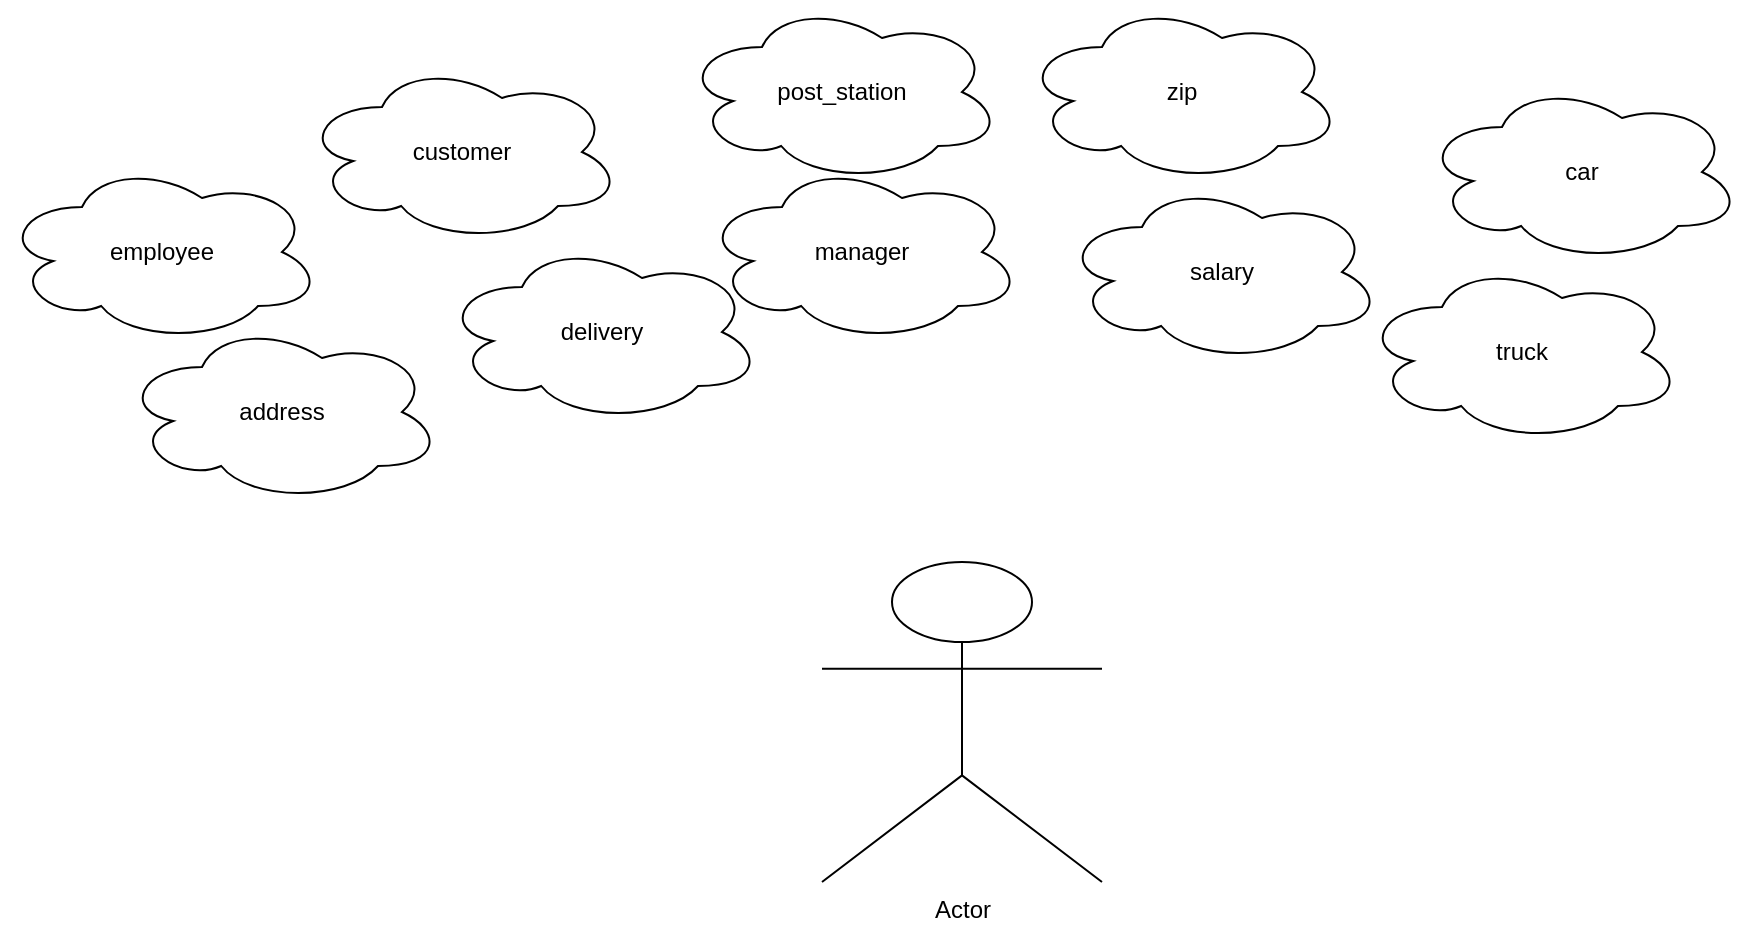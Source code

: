 <mxfile version="13.9.1" type="device" pages="4"><diagram id="RJWRdM5b4ZYpCXneONny" name="1st"><mxGraphModel dx="1069" dy="1092" grid="1" gridSize="10" guides="1" tooltips="1" connect="1" arrows="1" fold="1" page="1" pageScale="1" pageWidth="1169" pageHeight="1654" math="0" shadow="0"><root><mxCell id="0"/><mxCell id="1" parent="0"/><mxCell id="KWXqluC9dCEhCHPGr0i5-1" value="Actor" style="shape=umlActor;verticalLabelPosition=bottom;verticalAlign=top;html=1;outlineConnect=0;" parent="1" vertex="1"><mxGeometry x="500" y="380" width="140" height="160" as="geometry"/></mxCell><mxCell id="KWXqluC9dCEhCHPGr0i5-2" value="zip" style="ellipse;shape=cloud;whiteSpace=wrap;html=1;" parent="1" vertex="1"><mxGeometry x="600" y="100" width="160" height="90" as="geometry"/></mxCell><mxCell id="KWXqluC9dCEhCHPGr0i5-3" value="address" style="ellipse;shape=cloud;whiteSpace=wrap;html=1;" parent="1" vertex="1"><mxGeometry x="150" y="260" width="160" height="90" as="geometry"/></mxCell><mxCell id="KWXqluC9dCEhCHPGr0i5-4" value="delivery" style="ellipse;shape=cloud;whiteSpace=wrap;html=1;" parent="1" vertex="1"><mxGeometry x="310" y="220" width="160" height="90" as="geometry"/></mxCell><mxCell id="KWXqluC9dCEhCHPGr0i5-5" value="manager" style="ellipse;shape=cloud;whiteSpace=wrap;html=1;" parent="1" vertex="1"><mxGeometry x="440" y="180" width="160" height="90" as="geometry"/></mxCell><mxCell id="KWXqluC9dCEhCHPGr0i5-6" value="salary" style="ellipse;shape=cloud;whiteSpace=wrap;html=1;" parent="1" vertex="1"><mxGeometry x="620" y="190" width="160" height="90" as="geometry"/></mxCell><mxCell id="KWXqluC9dCEhCHPGr0i5-7" value="employee" style="ellipse;shape=cloud;whiteSpace=wrap;html=1;" parent="1" vertex="1"><mxGeometry x="90" y="180" width="160" height="90" as="geometry"/></mxCell><mxCell id="KWXqluC9dCEhCHPGr0i5-8" value="customer" style="ellipse;shape=cloud;whiteSpace=wrap;html=1;" parent="1" vertex="1"><mxGeometry x="240" y="130" width="160" height="90" as="geometry"/></mxCell><mxCell id="KWXqluC9dCEhCHPGr0i5-9" value="post_station" style="ellipse;shape=cloud;whiteSpace=wrap;html=1;" parent="1" vertex="1"><mxGeometry x="430" y="100" width="160" height="90" as="geometry"/></mxCell><mxCell id="KWXqluC9dCEhCHPGr0i5-10" value="truck" style="ellipse;shape=cloud;whiteSpace=wrap;html=1;" parent="1" vertex="1"><mxGeometry x="770" y="230" width="160" height="90" as="geometry"/></mxCell><mxCell id="KWXqluC9dCEhCHPGr0i5-11" value="car" style="ellipse;shape=cloud;whiteSpace=wrap;html=1;" parent="1" vertex="1"><mxGeometry x="800" y="140" width="160" height="90" as="geometry"/></mxCell></root></mxGraphModel></diagram><diagram id="ZHr3Ci3--vSxdZxM09nA" name="2nd"><mxGraphModel dx="1069" dy="1092" grid="1" gridSize="10" guides="1" tooltips="1" connect="1" arrows="1" fold="1" page="1" pageScale="1" pageWidth="1169" pageHeight="1654" math="0" shadow="0"><root><mxCell id="MwkKFaqJBNk2W09E53qE-0"/><mxCell id="MwkKFaqJBNk2W09E53qE-1" parent="MwkKFaqJBNk2W09E53qE-0"/><mxCell id="ZhtaLV0SnElNUhzMVihE-21" style="edgeStyle=orthogonalEdgeStyle;rounded=0;orthogonalLoop=1;jettySize=auto;html=1;entryX=1;entryY=0.5;entryDx=0;entryDy=0;endArrow=none;endFill=0;" edge="1" parent="MwkKFaqJBNk2W09E53qE-1" source="ZhtaLV0SnElNUhzMVihE-22" target="Xj2bMqqc0it5iW_brBs3-4"><mxGeometry relative="1" as="geometry"><Array as="points"/></mxGeometry></mxCell><mxCell id="Xj2bMqqc0it5iW_brBs3-0" value="post_station" style="rounded=0;whiteSpace=wrap;html=1;" parent="MwkKFaqJBNk2W09E53qE-1" vertex="1"><mxGeometry x="465" y="490" width="120" height="60" as="geometry"/></mxCell><mxCell id="ZhtaLV0SnElNUhzMVihE-10" style="edgeStyle=orthogonalEdgeStyle;rounded=0;orthogonalLoop=1;jettySize=auto;html=1;endArrow=none;endFill=0;" edge="1" parent="MwkKFaqJBNk2W09E53qE-1" source="Xj2bMqqc0it5iW_brBs3-1" target="ZhtaLV0SnElNUhzMVihE-9"><mxGeometry relative="1" as="geometry"/></mxCell><mxCell id="ZhtaLV0SnElNUhzMVihE-12" style="edgeStyle=orthogonalEdgeStyle;rounded=0;orthogonalLoop=1;jettySize=auto;html=1;entryX=0;entryY=0.5;entryDx=0;entryDy=0;endArrow=none;endFill=0;" edge="1" parent="MwkKFaqJBNk2W09E53qE-1" source="ZhtaLV0SnElNUhzMVihE-13" target="Xj2bMqqc0it5iW_brBs3-3"><mxGeometry relative="1" as="geometry"><mxPoint x="270" y="320" as="targetPoint"/><Array as="points"><mxPoint x="210" y="320"/></Array></mxGeometry></mxCell><mxCell id="Xj2bMqqc0it5iW_brBs3-1" value="employee" style="rounded=0;whiteSpace=wrap;html=1;" parent="MwkKFaqJBNk2W09E53qE-1" vertex="1"><mxGeometry x="110" y="460" width="120" height="60" as="geometry"/></mxCell><mxCell id="ZhtaLV0SnElNUhzMVihE-18" style="edgeStyle=orthogonalEdgeStyle;rounded=0;orthogonalLoop=1;jettySize=auto;html=1;endArrow=none;endFill=0;" edge="1" parent="MwkKFaqJBNk2W09E53qE-1" source="Xj2bMqqc0it5iW_brBs3-2" target="Xj2bMqqc0it5iW_brBs3-3"><mxGeometry relative="1" as="geometry"><mxPoint x="740" y="360" as="targetPoint"/><Array as="points"><mxPoint x="620" y="730"/><mxPoint x="620" y="530"/><mxPoint x="760" y="530"/></Array></mxGeometry></mxCell><mxCell id="ZhtaLV0SnElNUhzMVihE-19" style="edgeStyle=orthogonalEdgeStyle;rounded=0;orthogonalLoop=1;jettySize=auto;html=1;entryX=0.658;entryY=1.05;entryDx=0;entryDy=0;entryPerimeter=0;endArrow=none;endFill=0;" edge="1" parent="MwkKFaqJBNk2W09E53qE-1" source="ZhtaLV0SnElNUhzMVihE-16" target="Xj2bMqqc0it5iW_brBs3-0"><mxGeometry relative="1" as="geometry"/></mxCell><mxCell id="Xj2bMqqc0it5iW_brBs3-2" value="adress" style="rounded=0;whiteSpace=wrap;html=1;" parent="MwkKFaqJBNk2W09E53qE-1" vertex="1"><mxGeometry x="280" y="720" width="120" height="60" as="geometry"/></mxCell><mxCell id="Xj2bMqqc0it5iW_brBs3-3" value="customer" style="rounded=0;whiteSpace=wrap;html=1;" parent="MwkKFaqJBNk2W09E53qE-1" vertex="1"><mxGeometry x="700" y="290" width="120" height="60" as="geometry"/></mxCell><mxCell id="Xj2bMqqc0it5iW_brBs3-4" value="delivery" style="rounded=0;whiteSpace=wrap;html=1;" parent="MwkKFaqJBNk2W09E53qE-1" vertex="1"><mxGeometry x="290" y="200" width="120" height="60" as="geometry"/></mxCell><mxCell id="ZhtaLV0SnElNUhzMVihE-15" style="edgeStyle=orthogonalEdgeStyle;rounded=0;orthogonalLoop=1;jettySize=auto;html=1;endArrow=none;endFill=0;" edge="1" parent="MwkKFaqJBNk2W09E53qE-1" source="ZhtaLV0SnElNUhzMVihE-16"><mxGeometry relative="1" as="geometry"><mxPoint x="400" y="740" as="targetPoint"/><Array as="points"><mxPoint x="440" y="740"/><mxPoint x="440" y="740"/></Array></mxGeometry></mxCell><mxCell id="Xj2bMqqc0it5iW_brBs3-5" value="zip" style="rounded=0;whiteSpace=wrap;html=1;" parent="MwkKFaqJBNk2W09E53qE-1" vertex="1"><mxGeometry x="750" y="710" width="120" height="60" as="geometry"/></mxCell><mxCell id="Xj2bMqqc0it5iW_brBs3-6" value="receiving_date" style="ellipse;whiteSpace=wrap;html=1;" parent="MwkKFaqJBNk2W09E53qE-1" vertex="1"><mxGeometry x="300" y="100" width="120" height="80" as="geometry"/></mxCell><mxCell id="Xj2bMqqc0it5iW_brBs3-7" value="country" style="ellipse;whiteSpace=wrap;html=1;" parent="MwkKFaqJBNk2W09E53qE-1" vertex="1"><mxGeometry x="780" y="610" width="120" height="80" as="geometry"/></mxCell><mxCell id="Xj2bMqqc0it5iW_brBs3-8" value="zip(id)" style="ellipse;whiteSpace=wrap;html=1;" parent="MwkKFaqJBNk2W09E53qE-1" vertex="1"><mxGeometry x="850" y="770" width="120" height="80" as="geometry"/></mxCell><mxCell id="Xj2bMqqc0it5iW_brBs3-9" value="employee_id" style="ellipse;whiteSpace=wrap;html=1;" parent="MwkKFaqJBNk2W09E53qE-1" vertex="1"><mxGeometry x="10" y="350" width="120" height="80" as="geometry"/></mxCell><mxCell id="Xj2bMqqc0it5iW_brBs3-10" value="state" style="ellipse;whiteSpace=wrap;html=1;" parent="MwkKFaqJBNk2W09E53qE-1" vertex="1"><mxGeometry x="900" y="660" width="120" height="80" as="geometry"/></mxCell><mxCell id="Xj2bMqqc0it5iW_brBs3-11" value="deposit_date" style="ellipse;whiteSpace=wrap;html=1;" parent="MwkKFaqJBNk2W09E53qE-1" vertex="1"><mxGeometry x="430" y="110" width="120" height="80" as="geometry"/></mxCell><mxCell id="Xj2bMqqc0it5iW_brBs3-12" value="delivery_id" style="ellipse;whiteSpace=wrap;html=1;" parent="MwkKFaqJBNk2W09E53qE-1" vertex="1"><mxGeometry x="180" y="100" width="120" height="80" as="geometry"/></mxCell><mxCell id="ZhtaLV0SnElNUhzMVihE-0" value="city" style="ellipse;whiteSpace=wrap;html=1;" vertex="1" parent="MwkKFaqJBNk2W09E53qE-1"><mxGeometry x="720" y="780" width="120" height="80" as="geometry"/></mxCell><mxCell id="ZhtaLV0SnElNUhzMVihE-1" value="address_id" style="ellipse;whiteSpace=wrap;html=1;" vertex="1" parent="MwkKFaqJBNk2W09E53qE-1"><mxGeometry x="160" y="810" width="120" height="80" as="geometry"/></mxCell><mxCell id="ZhtaLV0SnElNUhzMVihE-2" value="street" style="ellipse;whiteSpace=wrap;html=1;" vertex="1" parent="MwkKFaqJBNk2W09E53qE-1"><mxGeometry x="300" y="790" width="120" height="80" as="geometry"/></mxCell><mxCell id="ZhtaLV0SnElNUhzMVihE-3" value="house_nr" style="ellipse;whiteSpace=wrap;html=1;" vertex="1" parent="MwkKFaqJBNk2W09E53qE-1"><mxGeometry x="130" y="700" width="120" height="80" as="geometry"/></mxCell><mxCell id="ZhtaLV0SnElNUhzMVihE-4" value="station_id" style="ellipse;whiteSpace=wrap;html=1;" vertex="1" parent="MwkKFaqJBNk2W09E53qE-1"><mxGeometry x="380" y="390" width="120" height="80" as="geometry"/></mxCell><mxCell id="ZhtaLV0SnElNUhzMVihE-5" value="customer_id" style="ellipse;whiteSpace=wrap;html=1;" vertex="1" parent="MwkKFaqJBNk2W09E53qE-1"><mxGeometry x="590" y="200" width="120" height="80" as="geometry"/></mxCell><mxCell id="ZhtaLV0SnElNUhzMVihE-6" value="station_name" style="ellipse;whiteSpace=wrap;html=1;" vertex="1" parent="MwkKFaqJBNk2W09E53qE-1"><mxGeometry x="525" y="390" width="120" height="80" as="geometry"/></mxCell><mxCell id="ZhtaLV0SnElNUhzMVihE-7" value="first_name" style="ellipse;whiteSpace=wrap;html=1;" vertex="1" parent="MwkKFaqJBNk2W09E53qE-1"><mxGeometry x="720" y="190" width="120" height="80" as="geometry"/></mxCell><mxCell id="ZhtaLV0SnElNUhzMVihE-8" value="last_name" style="ellipse;whiteSpace=wrap;html=1;" vertex="1" parent="MwkKFaqJBNk2W09E53qE-1"><mxGeometry x="840" y="230" width="120" height="80" as="geometry"/></mxCell><mxCell id="ZhtaLV0SnElNUhzMVihE-11" style="edgeStyle=orthogonalEdgeStyle;rounded=0;orthogonalLoop=1;jettySize=auto;html=1;endArrow=none;endFill=0;" edge="1" parent="MwkKFaqJBNk2W09E53qE-1" source="ZhtaLV0SnElNUhzMVihE-9"><mxGeometry relative="1" as="geometry"><mxPoint x="460" y="520" as="targetPoint"/></mxGeometry></mxCell><mxCell id="ZhtaLV0SnElNUhzMVihE-9" value="works @" style="rhombus;whiteSpace=wrap;html=1;" vertex="1" parent="MwkKFaqJBNk2W09E53qE-1"><mxGeometry x="300" y="460" width="80" height="80" as="geometry"/></mxCell><mxCell id="ZhtaLV0SnElNUhzMVihE-13" value="is also" style="rhombus;whiteSpace=wrap;html=1;" vertex="1" parent="MwkKFaqJBNk2W09E53qE-1"><mxGeometry x="230" y="280" width="80" height="80" as="geometry"/></mxCell><mxCell id="ZhtaLV0SnElNUhzMVihE-14" style="edgeStyle=orthogonalEdgeStyle;rounded=0;orthogonalLoop=1;jettySize=auto;html=1;entryX=0;entryY=0.5;entryDx=0;entryDy=0;endArrow=none;endFill=0;" edge="1" parent="MwkKFaqJBNk2W09E53qE-1" source="Xj2bMqqc0it5iW_brBs3-1" target="ZhtaLV0SnElNUhzMVihE-13"><mxGeometry relative="1" as="geometry"><mxPoint x="700" y="320" as="targetPoint"/><mxPoint x="210" y="460" as="sourcePoint"/><Array as="points"/></mxGeometry></mxCell><mxCell id="ZhtaLV0SnElNUhzMVihE-17" style="edgeStyle=orthogonalEdgeStyle;rounded=0;orthogonalLoop=1;jettySize=auto;html=1;endArrow=none;endFill=0;" edge="1" parent="MwkKFaqJBNk2W09E53qE-1" source="Xj2bMqqc0it5iW_brBs3-5" target="ZhtaLV0SnElNUhzMVihE-16"><mxGeometry relative="1" as="geometry"><mxPoint x="400" y="740" as="targetPoint"/><mxPoint x="750" y="740" as="sourcePoint"/></mxGeometry></mxCell><mxCell id="ZhtaLV0SnElNUhzMVihE-16" value="has" style="rhombus;whiteSpace=wrap;html=1;" vertex="1" parent="MwkKFaqJBNk2W09E53qE-1"><mxGeometry x="510" y="700" width="80" height="80" as="geometry"/></mxCell><mxCell id="ZhtaLV0SnElNUhzMVihE-25" style="edgeStyle=orthogonalEdgeStyle;rounded=0;orthogonalLoop=1;jettySize=auto;html=1;entryX=0.375;entryY=-0.05;entryDx=0;entryDy=0;entryPerimeter=0;endArrow=none;endFill=0;" edge="1" parent="MwkKFaqJBNk2W09E53qE-1" source="ZhtaLV0SnElNUhzMVihE-22" target="Xj2bMqqc0it5iW_brBs3-0"><mxGeometry relative="1" as="geometry"/></mxCell><mxCell id="ZhtaLV0SnElNUhzMVihE-26" style="edgeStyle=orthogonalEdgeStyle;rounded=0;orthogonalLoop=1;jettySize=auto;html=1;entryX=0;entryY=0.75;entryDx=0;entryDy=0;endArrow=none;endFill=0;" edge="1" parent="MwkKFaqJBNk2W09E53qE-1" source="ZhtaLV0SnElNUhzMVihE-22" target="Xj2bMqqc0it5iW_brBs3-3"><mxGeometry relative="1" as="geometry"/></mxCell><mxCell id="ZhtaLV0SnElNUhzMVihE-22" value="&lt;div&gt;gets/brings&lt;/div&gt;&lt;div&gt;package&lt;br&gt;&lt;/div&gt;" style="rhombus;whiteSpace=wrap;html=1;" vertex="1" parent="MwkKFaqJBNk2W09E53qE-1"><mxGeometry x="470" y="330" width="80" height="80" as="geometry"/></mxCell></root></mxGraphModel></diagram><diagram id="mS-p8Wx1qxqqPKesD1tu" name="3rd"><mxGraphModel dx="1069" dy="1092" grid="1" gridSize="10" guides="1" tooltips="1" connect="1" arrows="1" fold="1" page="1" pageScale="1" pageWidth="1169" pageHeight="1654" math="0" shadow="0"><root><mxCell id="MWYsgl_yKOsMeesKUl6h-0"/><mxCell id="MWYsgl_yKOsMeesKUl6h-1" parent="MWYsgl_yKOsMeesKUl6h-0"/><mxCell id="MWYsgl_yKOsMeesKUl6h-2" value="employee" style="swimlane;fontStyle=0;childLayout=stackLayout;horizontal=1;startSize=26;fillColor=none;horizontalStack=0;resizeParent=1;resizeParentMax=0;resizeLast=0;collapsible=1;marginBottom=0;rounded=0;sketch=0;" vertex="1" parent="MWYsgl_yKOsMeesKUl6h-1"><mxGeometry y="260" width="140" height="104" as="geometry"/></mxCell><mxCell id="MWYsgl_yKOsMeesKUl6h-3" value="employee_id" style="text;strokeColor=none;fillColor=none;align=left;verticalAlign=top;spacingLeft=4;spacingRight=4;overflow=hidden;rotatable=0;points=[[0,0.5],[1,0.5]];portConstraint=eastwest;" vertex="1" parent="MWYsgl_yKOsMeesKUl6h-2"><mxGeometry y="26" width="140" height="26" as="geometry"/></mxCell><mxCell id="MWYsgl_yKOsMeesKUl6h-4" value="customer_id" style="text;strokeColor=none;fillColor=none;align=left;verticalAlign=top;spacingLeft=4;spacingRight=4;overflow=hidden;rotatable=0;points=[[0,0.5],[1,0.5]];portConstraint=eastwest;" vertex="1" parent="MWYsgl_yKOsMeesKUl6h-2"><mxGeometry y="52" width="140" height="26" as="geometry"/></mxCell><mxCell id="MWYsgl_yKOsMeesKUl6h-5" value="works_at_id" style="text;strokeColor=none;fillColor=none;align=left;verticalAlign=top;spacingLeft=4;spacingRight=4;overflow=hidden;rotatable=0;points=[[0,0.5],[1,0.5]];portConstraint=eastwest;" vertex="1" parent="MWYsgl_yKOsMeesKUl6h-2"><mxGeometry y="78" width="140" height="26" as="geometry"/></mxCell><mxCell id="MWYsgl_yKOsMeesKUl6h-6" value="customer" style="swimlane;fontStyle=0;childLayout=stackLayout;horizontal=1;startSize=26;fillColor=none;horizontalStack=0;resizeParent=1;resizeParentMax=0;resizeLast=0;collapsible=1;marginBottom=0;" vertex="1" parent="MWYsgl_yKOsMeesKUl6h-1"><mxGeometry x="330" y="530" width="140" height="120" as="geometry"/></mxCell><mxCell id="MWYsgl_yKOsMeesKUl6h-7" value="PK customer_id" style="text;strokeColor=none;fillColor=none;align=left;verticalAlign=top;spacingLeft=4;spacingRight=4;overflow=hidden;rotatable=0;points=[[0,0.5],[1,0.5]];portConstraint=eastwest;" vertex="1" parent="MWYsgl_yKOsMeesKUl6h-6"><mxGeometry y="26" width="140" height="26" as="geometry"/></mxCell><mxCell id="MWYsgl_yKOsMeesKUl6h-8" value="adress_id" style="text;strokeColor=none;fillColor=none;align=left;verticalAlign=top;spacingLeft=4;spacingRight=4;overflow=hidden;rotatable=0;points=[[0,0.5],[1,0.5]];portConstraint=eastwest;" vertex="1" parent="MWYsgl_yKOsMeesKUl6h-6"><mxGeometry y="52" width="140" height="26" as="geometry"/></mxCell><mxCell id="MWYsgl_yKOsMeesKUl6h-9" value="first_name&#xA;last_name&#xA;" style="text;strokeColor=none;fillColor=none;align=left;verticalAlign=top;spacingLeft=4;spacingRight=4;overflow=hidden;rotatable=0;points=[[0,0.5],[1,0.5]];portConstraint=eastwest;" vertex="1" parent="MWYsgl_yKOsMeesKUl6h-6"><mxGeometry y="78" width="140" height="42" as="geometry"/></mxCell><mxCell id="MWYsgl_yKOsMeesKUl6h-10" value="delivery" style="swimlane;fontStyle=0;childLayout=stackLayout;horizontal=1;startSize=26;fillColor=none;horizontalStack=0;resizeParent=1;resizeParentMax=0;resizeLast=0;collapsible=1;marginBottom=0;rounded=0;sketch=0;" vertex="1" parent="MWYsgl_yKOsMeesKUl6h-1"><mxGeometry x="280" y="260" width="180" height="200" as="geometry"/></mxCell><mxCell id="MWYsgl_yKOsMeesKUl6h-11" value="PK delivery_id" style="text;strokeColor=none;fillColor=none;align=left;verticalAlign=top;spacingLeft=4;spacingRight=4;overflow=hidden;rotatable=0;points=[[0,0.5],[1,0.5]];portConstraint=eastwest;" vertex="1" parent="MWYsgl_yKOsMeesKUl6h-10"><mxGeometry y="26" width="180" height="26" as="geometry"/></mxCell><mxCell id="MWYsgl_yKOsMeesKUl6h-12" value="sender_id" style="text;strokeColor=none;fillColor=none;align=left;verticalAlign=top;spacingLeft=4;spacingRight=4;overflow=hidden;rotatable=0;points=[[0,0.5],[1,0.5]];portConstraint=eastwest;" vertex="1" parent="MWYsgl_yKOsMeesKUl6h-10"><mxGeometry y="52" width="180" height="26" as="geometry"/></mxCell><mxCell id="MWYsgl_yKOsMeesKUl6h-13" value="receiver_id" style="text;strokeColor=none;fillColor=none;align=left;verticalAlign=top;spacingLeft=4;spacingRight=4;overflow=hidden;rotatable=0;points=[[0,0.5],[1,0.5]];portConstraint=eastwest;" vertex="1" parent="MWYsgl_yKOsMeesKUl6h-10"><mxGeometry y="78" width="180" height="26" as="geometry"/></mxCell><mxCell id="MWYsgl_yKOsMeesKUl6h-14" value="processing_station_id" style="text;strokeColor=none;fillColor=none;align=left;verticalAlign=top;spacingLeft=4;spacingRight=4;overflow=hidden;rotatable=0;points=[[0,0.5],[1,0.5]];portConstraint=eastwest;" vertex="1" parent="MWYsgl_yKOsMeesKUl6h-10"><mxGeometry y="104" width="180" height="26" as="geometry"/></mxCell><mxCell id="MWYsgl_yKOsMeesKUl6h-15" value="responsible_employee_id" style="text;strokeColor=none;fillColor=none;align=left;verticalAlign=top;spacingLeft=4;spacingRight=4;overflow=hidden;rotatable=0;points=[[0,0.5],[1,0.5]];portConstraint=eastwest;" vertex="1" parent="MWYsgl_yKOsMeesKUl6h-10"><mxGeometry y="130" width="180" height="26" as="geometry"/></mxCell><mxCell id="MWYsgl_yKOsMeesKUl6h-16" value="deposit_date&#xA;receiving_date &#xA;" style="text;strokeColor=none;fillColor=none;align=left;verticalAlign=top;spacingLeft=4;spacingRight=4;overflow=hidden;rotatable=0;points=[[0,0.5],[1,0.5]];portConstraint=eastwest;" vertex="1" parent="MWYsgl_yKOsMeesKUl6h-10"><mxGeometry y="156" width="180" height="44" as="geometry"/></mxCell><mxCell id="MWYsgl_yKOsMeesKUl6h-17" value="zip" style="swimlane;fontStyle=0;childLayout=stackLayout;horizontal=1;startSize=26;fillColor=none;horizontalStack=0;resizeParent=1;resizeParentMax=0;resizeLast=0;collapsible=1;marginBottom=0;rounded=0;sketch=0;" vertex="1" parent="MWYsgl_yKOsMeesKUl6h-1"><mxGeometry x="780" y="50" width="140" height="110" as="geometry"/></mxCell><mxCell id="MWYsgl_yKOsMeesKUl6h-18" value="PK zip" style="text;strokeColor=none;fillColor=none;align=left;verticalAlign=top;spacingLeft=4;spacingRight=4;overflow=hidden;rotatable=0;points=[[0,0.5],[1,0.5]];portConstraint=eastwest;" vertex="1" parent="MWYsgl_yKOsMeesKUl6h-17"><mxGeometry y="26" width="140" height="26" as="geometry"/></mxCell><mxCell id="MWYsgl_yKOsMeesKUl6h-19" value="city&#xA;state&#xA;country&#xA;" style="text;strokeColor=none;fillColor=none;align=left;verticalAlign=top;spacingLeft=4;spacingRight=4;overflow=hidden;rotatable=0;points=[[0,0.5],[1,0.5]];portConstraint=eastwest;" vertex="1" parent="MWYsgl_yKOsMeesKUl6h-17"><mxGeometry y="52" width="140" height="58" as="geometry"/></mxCell><mxCell id="MWYsgl_yKOsMeesKUl6h-20" value="adress" style="swimlane;fontStyle=0;childLayout=stackLayout;horizontal=1;startSize=26;fillColor=none;horizontalStack=0;resizeParent=1;resizeParentMax=0;resizeLast=0;collapsible=1;marginBottom=0;rounded=0;sketch=0;" vertex="1" parent="MWYsgl_yKOsMeesKUl6h-1"><mxGeometry x="580" y="200" width="140" height="130" as="geometry"/></mxCell><mxCell id="MWYsgl_yKOsMeesKUl6h-21" value="PK adress_id" style="text;strokeColor=none;fillColor=none;align=left;verticalAlign=top;spacingLeft=4;spacingRight=4;overflow=hidden;rotatable=0;points=[[0,0.5],[1,0.5]];portConstraint=eastwest;" vertex="1" parent="MWYsgl_yKOsMeesKUl6h-20"><mxGeometry y="26" width="140" height="26" as="geometry"/></mxCell><mxCell id="MWYsgl_yKOsMeesKUl6h-22" value="zip" style="text;strokeColor=none;fillColor=none;align=left;verticalAlign=top;spacingLeft=4;spacingRight=4;overflow=hidden;rotatable=0;points=[[0,0.5],[1,0.5]];portConstraint=eastwest;" vertex="1" parent="MWYsgl_yKOsMeesKUl6h-20"><mxGeometry y="52" width="140" height="26" as="geometry"/></mxCell><mxCell id="MWYsgl_yKOsMeesKUl6h-23" value="street&#xA;house_nr&#xA;" style="text;strokeColor=none;fillColor=none;align=left;verticalAlign=top;spacingLeft=4;spacingRight=4;overflow=hidden;rotatable=0;points=[[0,0.5],[1,0.5]];portConstraint=eastwest;" vertex="1" parent="MWYsgl_yKOsMeesKUl6h-20"><mxGeometry y="78" width="140" height="52" as="geometry"/></mxCell><mxCell id="MWYsgl_yKOsMeesKUl6h-24" value="post_station" style="swimlane;fontStyle=0;childLayout=stackLayout;horizontal=1;startSize=26;fillColor=none;horizontalStack=0;resizeParent=1;resizeParentMax=0;resizeLast=0;collapsible=1;marginBottom=0;" vertex="1" parent="MWYsgl_yKOsMeesKUl6h-1"><mxGeometry x="290" y="80" width="140" height="104" as="geometry"/></mxCell><mxCell id="MWYsgl_yKOsMeesKUl6h-25" value="PK station_id" style="text;strokeColor=none;fillColor=none;align=left;verticalAlign=top;spacingLeft=4;spacingRight=4;overflow=hidden;rotatable=0;points=[[0,0.5],[1,0.5]];portConstraint=eastwest;" vertex="1" parent="MWYsgl_yKOsMeesKUl6h-24"><mxGeometry y="26" width="140" height="26" as="geometry"/></mxCell><mxCell id="MWYsgl_yKOsMeesKUl6h-26" value="adress_id" style="text;strokeColor=none;fillColor=none;align=left;verticalAlign=top;spacingLeft=4;spacingRight=4;overflow=hidden;rotatable=0;points=[[0,0.5],[1,0.5]];portConstraint=eastwest;" vertex="1" parent="MWYsgl_yKOsMeesKUl6h-24"><mxGeometry y="52" width="140" height="26" as="geometry"/></mxCell><mxCell id="MWYsgl_yKOsMeesKUl6h-27" value="station_name" style="text;strokeColor=none;fillColor=none;align=left;verticalAlign=top;spacingLeft=4;spacingRight=4;overflow=hidden;rotatable=0;points=[[0,0.5],[1,0.5]];portConstraint=eastwest;" vertex="1" parent="MWYsgl_yKOsMeesKUl6h-24"><mxGeometry y="78" width="140" height="26" as="geometry"/></mxCell><mxCell id="MWYsgl_yKOsMeesKUl6h-29" style="edgeStyle=orthogonalEdgeStyle;curved=0;rounded=1;sketch=0;orthogonalLoop=1;jettySize=auto;html=1;entryX=1;entryY=0.5;entryDx=0;entryDy=0;startArrow=ERone;startFill=0;endArrow=ERoneToMany;endFill=0;" edge="1" parent="MWYsgl_yKOsMeesKUl6h-1" source="MWYsgl_yKOsMeesKUl6h-18" target="MWYsgl_yKOsMeesKUl6h-21"><mxGeometry relative="1" as="geometry"/></mxCell><mxCell id="MWYsgl_yKOsMeesKUl6h-30" style="edgeStyle=orthogonalEdgeStyle;curved=0;rounded=1;sketch=0;orthogonalLoop=1;jettySize=auto;html=1;entryX=1;entryY=0.5;entryDx=0;entryDy=0;startArrow=ERone;startFill=0;endArrow=ERoneToMany;endFill=0;" edge="1" parent="MWYsgl_yKOsMeesKUl6h-1" source="MWYsgl_yKOsMeesKUl6h-21" target="MWYsgl_yKOsMeesKUl6h-26"><mxGeometry relative="1" as="geometry"/></mxCell><mxCell id="MWYsgl_yKOsMeesKUl6h-31" style="edgeStyle=orthogonalEdgeStyle;curved=0;rounded=1;sketch=0;orthogonalLoop=1;jettySize=auto;html=1;startArrow=ERoneToMany;startFill=0;endArrow=ERoneToMany;endFill=0;" edge="1" parent="MWYsgl_yKOsMeesKUl6h-1" source="MWYsgl_yKOsMeesKUl6h-21" target="MWYsgl_yKOsMeesKUl6h-7"><mxGeometry relative="1" as="geometry"/></mxCell><mxCell id="MWYsgl_yKOsMeesKUl6h-32" style="edgeStyle=orthogonalEdgeStyle;curved=0;rounded=1;sketch=0;orthogonalLoop=1;jettySize=auto;html=1;startArrow=ERone;startFill=0;endArrow=ERoneToMany;endFill=0;" edge="1" parent="MWYsgl_yKOsMeesKUl6h-1" source="MWYsgl_yKOsMeesKUl6h-7" target="MWYsgl_yKOsMeesKUl6h-3"><mxGeometry relative="1" as="geometry"/></mxCell><mxCell id="MWYsgl_yKOsMeesKUl6h-33" style="edgeStyle=orthogonalEdgeStyle;curved=0;rounded=1;sketch=0;orthogonalLoop=1;jettySize=auto;html=1;entryX=0;entryY=0.5;entryDx=0;entryDy=0;startArrow=ERoneToMany;startFill=0;endArrow=ERone;endFill=0;" edge="1" parent="MWYsgl_yKOsMeesKUl6h-1" source="MWYsgl_yKOsMeesKUl6h-7" target="MWYsgl_yKOsMeesKUl6h-11"><mxGeometry relative="1" as="geometry"/></mxCell></root></mxGraphModel></diagram><diagram id="0avKcyNG-A6N78rIX9IK" name="4th"><mxGraphModel dx="1272" dy="1092" grid="1" gridSize="10" guides="1" tooltips="1" connect="1" arrows="1" fold="1" page="1" pageScale="1" pageWidth="1169" pageHeight="1654" math="0" shadow="0"><root><mxCell id="QlTHnpHX372bi391NB5V-0"/><mxCell id="QlTHnpHX372bi391NB5V-1" parent="QlTHnpHX372bi391NB5V-0"/><mxCell id="QlTHnpHX372bi391NB5V-8" value="post_station" style="swimlane;fontStyle=0;childLayout=stackLayout;horizontal=1;startSize=26;fillColor=none;horizontalStack=0;resizeParent=1;resizeParentMax=0;resizeLast=0;collapsible=1;marginBottom=0;" vertex="1" parent="QlTHnpHX372bi391NB5V-1"><mxGeometry x="570" y="540" width="140" height="104" as="geometry"/></mxCell><mxCell id="QlTHnpHX372bi391NB5V-9" value="PK station_id" style="text;strokeColor=none;fillColor=none;align=left;verticalAlign=top;spacingLeft=4;spacingRight=4;overflow=hidden;rotatable=0;points=[[0,0.5],[1,0.5]];portConstraint=eastwest;" vertex="1" parent="QlTHnpHX372bi391NB5V-8"><mxGeometry y="26" width="140" height="26" as="geometry"/></mxCell><mxCell id="QlTHnpHX372bi391NB5V-10" value="fk_adress_id" style="text;strokeColor=none;fillColor=none;align=left;verticalAlign=top;spacingLeft=4;spacingRight=4;overflow=hidden;rotatable=0;points=[[0,0.5],[1,0.5]];portConstraint=eastwest;" vertex="1" parent="QlTHnpHX372bi391NB5V-8"><mxGeometry y="52" width="140" height="26" as="geometry"/></mxCell><mxCell id="QlTHnpHX372bi391NB5V-11" value="station_name" style="text;strokeColor=none;fillColor=none;align=left;verticalAlign=top;spacingLeft=4;spacingRight=4;overflow=hidden;rotatable=0;points=[[0,0.5],[1,0.5]];portConstraint=eastwest;" vertex="1" parent="QlTHnpHX372bi391NB5V-8"><mxGeometry y="78" width="140" height="26" as="geometry"/></mxCell><mxCell id="QlTHnpHX372bi391NB5V-16" value="customer" style="swimlane;fontStyle=0;childLayout=stackLayout;horizontal=1;startSize=26;fillColor=none;horizontalStack=0;resizeParent=1;resizeParentMax=0;resizeLast=0;collapsible=1;marginBottom=0;" vertex="1" parent="QlTHnpHX372bi391NB5V-1"><mxGeometry x="300" y="396" width="140" height="120" as="geometry"/></mxCell><mxCell id="QlTHnpHX372bi391NB5V-17" value="PK customer_id" style="text;strokeColor=none;fillColor=none;align=left;verticalAlign=top;spacingLeft=4;spacingRight=4;overflow=hidden;rotatable=0;points=[[0,0.5],[1,0.5]];portConstraint=eastwest;" vertex="1" parent="QlTHnpHX372bi391NB5V-16"><mxGeometry y="26" width="140" height="26" as="geometry"/></mxCell><mxCell id="QlTHnpHX372bi391NB5V-18" value="FK_adress_id" style="text;strokeColor=none;fillColor=none;align=left;verticalAlign=top;spacingLeft=4;spacingRight=4;overflow=hidden;rotatable=0;points=[[0,0.5],[1,0.5]];portConstraint=eastwest;" vertex="1" parent="QlTHnpHX372bi391NB5V-16"><mxGeometry y="52" width="140" height="26" as="geometry"/></mxCell><mxCell id="QlTHnpHX372bi391NB5V-19" value="first_name&#xA;last_name&#xA;" style="text;strokeColor=none;fillColor=none;align=left;verticalAlign=top;spacingLeft=4;spacingRight=4;overflow=hidden;rotatable=0;points=[[0,0.5],[1,0.5]];portConstraint=eastwest;" vertex="1" parent="QlTHnpHX372bi391NB5V-16"><mxGeometry y="78" width="140" height="42" as="geometry"/></mxCell><mxCell id="QlTHnpHX372bi391NB5V-20" value="adress" style="swimlane;fontStyle=0;childLayout=stackLayout;horizontal=1;startSize=26;fillColor=none;horizontalStack=0;resizeParent=1;resizeParentMax=0;resizeLast=0;collapsible=1;marginBottom=0;rounded=0;sketch=0;" vertex="1" parent="QlTHnpHX372bi391NB5V-1"><mxGeometry x="890" y="630" width="140" height="130" as="geometry"/></mxCell><mxCell id="QlTHnpHX372bi391NB5V-21" value="PK adress_id" style="text;strokeColor=none;fillColor=none;align=left;verticalAlign=top;spacingLeft=4;spacingRight=4;overflow=hidden;rotatable=0;points=[[0,0.5],[1,0.5]];portConstraint=eastwest;" vertex="1" parent="QlTHnpHX372bi391NB5V-20"><mxGeometry y="26" width="140" height="26" as="geometry"/></mxCell><mxCell id="QlTHnpHX372bi391NB5V-22" value="fk_zip" style="text;strokeColor=none;fillColor=none;align=left;verticalAlign=top;spacingLeft=4;spacingRight=4;overflow=hidden;rotatable=0;points=[[0,0.5],[1,0.5]];portConstraint=eastwest;" vertex="1" parent="QlTHnpHX372bi391NB5V-20"><mxGeometry y="52" width="140" height="26" as="geometry"/></mxCell><mxCell id="QlTHnpHX372bi391NB5V-23" value="street&#xA;house_nr&#xA;" style="text;strokeColor=none;fillColor=none;align=left;verticalAlign=top;spacingLeft=4;spacingRight=4;overflow=hidden;rotatable=0;points=[[0,0.5],[1,0.5]];portConstraint=eastwest;" vertex="1" parent="QlTHnpHX372bi391NB5V-20"><mxGeometry y="78" width="140" height="52" as="geometry"/></mxCell><mxCell id="QlTHnpHX372bi391NB5V-24" value="employee" style="swimlane;fontStyle=0;childLayout=stackLayout;horizontal=1;startSize=26;fillColor=none;horizontalStack=0;resizeParent=1;resizeParentMax=0;resizeLast=0;collapsible=1;marginBottom=0;rounded=0;sketch=0;" vertex="1" parent="QlTHnpHX372bi391NB5V-1"><mxGeometry x="100" y="516" width="140" height="122" as="geometry"/></mxCell><mxCell id="QlTHnpHX372bi391NB5V-25" value="PK employee_id" style="text;strokeColor=none;fillColor=none;align=left;verticalAlign=top;spacingLeft=4;spacingRight=4;overflow=hidden;rotatable=0;points=[[0,0.5],[1,0.5]];portConstraint=eastwest;" vertex="1" parent="QlTHnpHX372bi391NB5V-24"><mxGeometry y="26" width="140" height="26" as="geometry"/></mxCell><mxCell id="QlTHnpHX372bi391NB5V-26" value="fk_customer_id" style="text;strokeColor=none;fillColor=none;align=left;verticalAlign=top;spacingLeft=4;spacingRight=4;overflow=hidden;rotatable=0;points=[[0,0.5],[1,0.5]];portConstraint=eastwest;" vertex="1" parent="QlTHnpHX372bi391NB5V-24"><mxGeometry y="52" width="140" height="26" as="geometry"/></mxCell><mxCell id="QlTHnpHX372bi391NB5V-27" value="fk_works_at_id" style="text;strokeColor=none;fillColor=none;align=left;verticalAlign=top;spacingLeft=4;spacingRight=4;overflow=hidden;rotatable=0;points=[[0,0.5],[1,0.5]];portConstraint=eastwest;" vertex="1" parent="QlTHnpHX372bi391NB5V-24"><mxGeometry y="78" width="140" height="22" as="geometry"/></mxCell><mxCell id="cK4b5xk5bo-ofa162yMD-17" value="fk_salary_id" style="text;strokeColor=none;fillColor=none;align=left;verticalAlign=top;spacingLeft=4;spacingRight=4;overflow=hidden;rotatable=0;points=[[0,0.5],[1,0.5]];portConstraint=eastwest;" vertex="1" parent="QlTHnpHX372bi391NB5V-24"><mxGeometry y="100" width="140" height="22" as="geometry"/></mxCell><mxCell id="QlTHnpHX372bi391NB5V-28" value="zip" style="swimlane;fontStyle=0;childLayout=stackLayout;horizontal=1;startSize=26;fillColor=none;horizontalStack=0;resizeParent=1;resizeParentMax=0;resizeLast=0;collapsible=1;marginBottom=0;rounded=0;sketch=0;" vertex="1" parent="QlTHnpHX372bi391NB5V-1"><mxGeometry x="880" y="390" width="140" height="110" as="geometry"/></mxCell><mxCell id="QlTHnpHX372bi391NB5V-29" value="PK zip" style="text;strokeColor=none;fillColor=none;align=left;verticalAlign=top;spacingLeft=4;spacingRight=4;overflow=hidden;rotatable=0;points=[[0,0.5],[1,0.5]];portConstraint=eastwest;" vertex="1" parent="QlTHnpHX372bi391NB5V-28"><mxGeometry y="26" width="140" height="26" as="geometry"/></mxCell><mxCell id="QlTHnpHX372bi391NB5V-30" value="fk_city_id&#xA;fk_state_id&#xA;fk_country_id&#xA;" style="text;strokeColor=none;fillColor=none;align=left;verticalAlign=top;spacingLeft=4;spacingRight=4;overflow=hidden;rotatable=0;points=[[0,0.5],[1,0.5]];portConstraint=eastwest;" vertex="1" parent="QlTHnpHX372bi391NB5V-28"><mxGeometry y="52" width="140" height="58" as="geometry"/></mxCell><mxCell id="QlTHnpHX372bi391NB5V-32" value="delivery" style="swimlane;fontStyle=0;childLayout=stackLayout;horizontal=1;startSize=26;fillColor=none;horizontalStack=0;resizeParent=1;resizeParentMax=0;resizeLast=0;collapsible=1;marginBottom=0;rounded=0;sketch=0;" vertex="1" parent="QlTHnpHX372bi391NB5V-1"><mxGeometry x="570" y="290" width="180" height="200" as="geometry"/></mxCell><mxCell id="QlTHnpHX372bi391NB5V-33" value="PK delivery_id" style="text;strokeColor=none;fillColor=none;align=left;verticalAlign=top;spacingLeft=4;spacingRight=4;overflow=hidden;rotatable=0;points=[[0,0.5],[1,0.5]];portConstraint=eastwest;" vertex="1" parent="QlTHnpHX372bi391NB5V-32"><mxGeometry y="26" width="180" height="26" as="geometry"/></mxCell><mxCell id="QlTHnpHX372bi391NB5V-34" value="fk_sender_id" style="text;strokeColor=none;fillColor=none;align=left;verticalAlign=top;spacingLeft=4;spacingRight=4;overflow=hidden;rotatable=0;points=[[0,0.5],[1,0.5]];portConstraint=eastwest;" vertex="1" parent="QlTHnpHX372bi391NB5V-32"><mxGeometry y="52" width="180" height="26" as="geometry"/></mxCell><mxCell id="QlTHnpHX372bi391NB5V-35" value="fk_receiver_id" style="text;strokeColor=none;fillColor=none;align=left;verticalAlign=top;spacingLeft=4;spacingRight=4;overflow=hidden;rotatable=0;points=[[0,0.5],[1,0.5]];portConstraint=eastwest;" vertex="1" parent="QlTHnpHX372bi391NB5V-32"><mxGeometry y="78" width="180" height="26" as="geometry"/></mxCell><mxCell id="QlTHnpHX372bi391NB5V-36" value="fk_processing_station_id" style="text;strokeColor=none;fillColor=none;align=left;verticalAlign=top;spacingLeft=4;spacingRight=4;overflow=hidden;rotatable=0;points=[[0,0.5],[1,0.5]];portConstraint=eastwest;" vertex="1" parent="QlTHnpHX372bi391NB5V-32"><mxGeometry y="104" width="180" height="26" as="geometry"/></mxCell><mxCell id="QlTHnpHX372bi391NB5V-37" value="fk_responsible_employee_id" style="text;strokeColor=none;fillColor=none;align=left;verticalAlign=top;spacingLeft=4;spacingRight=4;overflow=hidden;rotatable=0;points=[[0,0.5],[1,0.5]];portConstraint=eastwest;" vertex="1" parent="QlTHnpHX372bi391NB5V-32"><mxGeometry y="130" width="180" height="26" as="geometry"/></mxCell><mxCell id="QlTHnpHX372bi391NB5V-38" value="deposit_date&#xA;receiving_date &#xA;" style="text;strokeColor=none;fillColor=none;align=left;verticalAlign=top;spacingLeft=4;spacingRight=4;overflow=hidden;rotatable=0;points=[[0,0.5],[1,0.5]];portConstraint=eastwest;" vertex="1" parent="QlTHnpHX372bi391NB5V-32"><mxGeometry y="156" width="180" height="44" as="geometry"/></mxCell><mxCell id="QlTHnpHX372bi391NB5V-39" style="edgeStyle=orthogonalEdgeStyle;curved=0;rounded=1;sketch=0;orthogonalLoop=1;jettySize=auto;html=1;entryX=0;entryY=0.5;entryDx=0;entryDy=0;endArrow=ERoneToMany;endFill=0;" edge="1" parent="QlTHnpHX372bi391NB5V-1" source="QlTHnpHX372bi391NB5V-17" target="QlTHnpHX372bi391NB5V-34"><mxGeometry relative="1" as="geometry"/></mxCell><mxCell id="QlTHnpHX372bi391NB5V-41" style="edgeStyle=orthogonalEdgeStyle;curved=0;rounded=1;sketch=0;orthogonalLoop=1;jettySize=auto;html=1;endArrow=ERoneToMany;endFill=0;startArrow=ERone;startFill=0;" edge="1" parent="QlTHnpHX372bi391NB5V-1" source="QlTHnpHX372bi391NB5V-17" target="QlTHnpHX372bi391NB5V-35"><mxGeometry relative="1" as="geometry"/></mxCell><mxCell id="QlTHnpHX372bi391NB5V-44" style="edgeStyle=orthogonalEdgeStyle;curved=0;rounded=1;sketch=0;orthogonalLoop=1;jettySize=auto;html=1;startArrow=ERone;startFill=0;endArrow=ERoneToMany;endFill=0;" edge="1" parent="QlTHnpHX372bi391NB5V-1" source="QlTHnpHX372bi391NB5V-17" target="QlTHnpHX372bi391NB5V-26"><mxGeometry relative="1" as="geometry"/></mxCell><mxCell id="QlTHnpHX372bi391NB5V-45" style="edgeStyle=orthogonalEdgeStyle;curved=0;rounded=1;sketch=0;orthogonalLoop=1;jettySize=auto;html=1;entryX=1;entryY=0.5;entryDx=0;entryDy=0;startArrow=ERone;startFill=0;endArrow=ERoneToMany;endFill=0;" edge="1" parent="QlTHnpHX372bi391NB5V-1" source="QlTHnpHX372bi391NB5V-9" target="QlTHnpHX372bi391NB5V-27"><mxGeometry relative="1" as="geometry"/></mxCell><mxCell id="QlTHnpHX372bi391NB5V-47" style="edgeStyle=orthogonalEdgeStyle;curved=0;rounded=1;sketch=0;orthogonalLoop=1;jettySize=auto;html=1;entryX=1;entryY=0.5;entryDx=0;entryDy=0;startArrow=ERone;startFill=0;endArrow=ERoneToMany;endFill=0;" edge="1" parent="QlTHnpHX372bi391NB5V-1" source="QlTHnpHX372bi391NB5V-9" target="QlTHnpHX372bi391NB5V-37"><mxGeometry relative="1" as="geometry"/></mxCell><mxCell id="QlTHnpHX372bi391NB5V-48" style="edgeStyle=orthogonalEdgeStyle;curved=0;rounded=1;sketch=0;orthogonalLoop=1;jettySize=auto;html=1;entryX=1;entryY=0.5;entryDx=0;entryDy=0;startArrow=ERoneToMany;startFill=0;endArrow=ERone;endFill=0;" edge="1" parent="QlTHnpHX372bi391NB5V-1" source="QlTHnpHX372bi391NB5V-9" target="QlTHnpHX372bi391NB5V-36"><mxGeometry relative="1" as="geometry"/></mxCell><mxCell id="QlTHnpHX372bi391NB5V-49" style="edgeStyle=orthogonalEdgeStyle;curved=0;rounded=1;sketch=0;orthogonalLoop=1;jettySize=auto;html=1;entryX=1;entryY=0.5;entryDx=0;entryDy=0;startArrow=ERone;startFill=0;endArrow=ERoneToMany;endFill=0;" edge="1" parent="QlTHnpHX372bi391NB5V-1" source="QlTHnpHX372bi391NB5V-29" target="QlTHnpHX372bi391NB5V-22"><mxGeometry relative="1" as="geometry"/></mxCell><mxCell id="QlTHnpHX372bi391NB5V-50" style="edgeStyle=orthogonalEdgeStyle;curved=0;rounded=1;sketch=0;orthogonalLoop=1;jettySize=auto;html=1;entryX=1;entryY=0.5;entryDx=0;entryDy=0;startArrow=ERone;startFill=0;endArrow=ERone;endFill=0;" edge="1" parent="QlTHnpHX372bi391NB5V-1" source="QlTHnpHX372bi391NB5V-21" target="QlTHnpHX372bi391NB5V-10"><mxGeometry relative="1" as="geometry"/></mxCell><mxCell id="QlTHnpHX372bi391NB5V-51" style="edgeStyle=orthogonalEdgeStyle;curved=0;rounded=1;sketch=0;orthogonalLoop=1;jettySize=auto;html=1;entryX=0;entryY=0.5;entryDx=0;entryDy=0;startArrow=ERone;startFill=0;endArrow=ERoneToMany;endFill=0;" edge="1" parent="QlTHnpHX372bi391NB5V-1" source="QlTHnpHX372bi391NB5V-21" target="QlTHnpHX372bi391NB5V-18"><mxGeometry relative="1" as="geometry"/></mxCell><mxCell id="cK4b5xk5bo-ofa162yMD-0" style="edgeStyle=orthogonalEdgeStyle;curved=0;rounded=1;sketch=0;orthogonalLoop=1;jettySize=auto;html=1;startArrow=ERone;startFill=0;endArrow=ERone;endFill=0;" edge="1" parent="QlTHnpHX372bi391NB5V-1" source="QlTHnpHX372bi391NB5V-30" target="cK4b5xk5bo-ofa162yMD-1"><mxGeometry relative="1" as="geometry"><mxPoint x="830" y="160" as="targetPoint"/><Array as="points"><mxPoint x="790" y="471"/></Array></mxGeometry></mxCell><mxCell id="cK4b5xk5bo-ofa162yMD-1" value="state" style="swimlane;fontStyle=0;childLayout=stackLayout;horizontal=1;startSize=26;fillColor=none;horizontalStack=0;resizeParent=1;resizeParentMax=0;resizeLast=0;collapsible=1;marginBottom=0;" vertex="1" parent="QlTHnpHX372bi391NB5V-1"><mxGeometry x="570" y="60" width="140" height="90" as="geometry"/></mxCell><mxCell id="cK4b5xk5bo-ofa162yMD-2" value="state_id" style="text;strokeColor=none;fillColor=none;align=left;verticalAlign=top;spacingLeft=4;spacingRight=4;overflow=hidden;rotatable=0;points=[[0,0.5],[1,0.5]];portConstraint=eastwest;" vertex="1" parent="cK4b5xk5bo-ofa162yMD-1"><mxGeometry y="26" width="140" height="26" as="geometry"/></mxCell><mxCell id="cK4b5xk5bo-ofa162yMD-4" value="governor&#xA;population&#xA;" style="text;strokeColor=none;fillColor=none;align=left;verticalAlign=top;spacingLeft=4;spacingRight=4;overflow=hidden;rotatable=0;points=[[0,0.5],[1,0.5]];portConstraint=eastwest;" vertex="1" parent="cK4b5xk5bo-ofa162yMD-1"><mxGeometry y="52" width="140" height="38" as="geometry"/></mxCell><mxCell id="cK4b5xk5bo-ofa162yMD-5" style="edgeStyle=orthogonalEdgeStyle;curved=0;rounded=1;sketch=0;orthogonalLoop=1;jettySize=auto;html=1;startArrow=ERone;startFill=0;endArrow=ERone;endFill=0;" edge="1" parent="QlTHnpHX372bi391NB5V-1" source="QlTHnpHX372bi391NB5V-30" target="cK4b5xk5bo-ofa162yMD-6"><mxGeometry relative="1" as="geometry"><mxPoint x="845" y="120" as="targetPoint"/><Array as="points"><mxPoint x="845" y="460"/><mxPoint x="845" y="90"/></Array></mxGeometry></mxCell><mxCell id="cK4b5xk5bo-ofa162yMD-6" value="city" style="swimlane;fontStyle=0;childLayout=stackLayout;horizontal=1;startSize=26;fillColor=none;horizontalStack=0;resizeParent=1;resizeParentMax=0;resizeLast=0;collapsible=1;marginBottom=0;" vertex="1" parent="QlTHnpHX372bi391NB5V-1"><mxGeometry x="820" y="53" width="140" height="90" as="geometry"/></mxCell><mxCell id="cK4b5xk5bo-ofa162yMD-7" value="city_id" style="text;strokeColor=none;fillColor=none;align=left;verticalAlign=top;spacingLeft=4;spacingRight=4;overflow=hidden;rotatable=0;points=[[0,0.5],[1,0.5]];portConstraint=eastwest;" vertex="1" parent="cK4b5xk5bo-ofa162yMD-6"><mxGeometry y="26" width="140" height="26" as="geometry"/></mxCell><mxCell id="cK4b5xk5bo-ofa162yMD-8" value="mayor&#xA;population" style="text;strokeColor=none;fillColor=none;align=left;verticalAlign=top;spacingLeft=4;spacingRight=4;overflow=hidden;rotatable=0;points=[[0,0.5],[1,0.5]];portConstraint=eastwest;" vertex="1" parent="cK4b5xk5bo-ofa162yMD-6"><mxGeometry y="52" width="140" height="38" as="geometry"/></mxCell><mxCell id="cK4b5xk5bo-ofa162yMD-11" style="edgeStyle=orthogonalEdgeStyle;curved=0;rounded=1;sketch=0;orthogonalLoop=1;jettySize=auto;html=1;startArrow=ERoneToMany;startFill=0;endArrow=ERone;endFill=0;" edge="1" parent="QlTHnpHX372bi391NB5V-1" source="QlTHnpHX372bi391NB5V-30" target="cK4b5xk5bo-ofa162yMD-14"><mxGeometry relative="1" as="geometry"><mxPoint x="1133" y="120" as="targetPoint"/><Array as="points"><mxPoint x="1133" y="480"/><mxPoint x="1133" y="76"/></Array></mxGeometry></mxCell><mxCell id="cK4b5xk5bo-ofa162yMD-12" value="country" style="swimlane;fontStyle=0;childLayout=stackLayout;horizontal=1;startSize=26;fillColor=none;horizontalStack=0;resizeParent=1;resizeParentMax=0;resizeLast=0;collapsible=1;marginBottom=0;rounded=0;sketch=0;" vertex="1" parent="QlTHnpHX372bi391NB5V-1"><mxGeometry x="980" width="140" height="100" as="geometry"/></mxCell><mxCell id="cK4b5xk5bo-ofa162yMD-13" value="country_id" style="text;strokeColor=none;fillColor=none;align=left;verticalAlign=top;spacingLeft=4;spacingRight=4;overflow=hidden;rotatable=0;points=[[0,0.5],[1,0.5]];portConstraint=eastwest;" vertex="1" parent="cK4b5xk5bo-ofa162yMD-12"><mxGeometry y="26" width="140" height="26" as="geometry"/></mxCell><mxCell id="cK4b5xk5bo-ofa162yMD-14" value="president&#xA;&#xA;population&#xA;" style="text;strokeColor=none;fillColor=none;align=left;verticalAlign=top;spacingLeft=4;spacingRight=4;overflow=hidden;rotatable=0;points=[[0,0.5],[1,0.5]];portConstraint=eastwest;" vertex="1" parent="cK4b5xk5bo-ofa162yMD-12"><mxGeometry y="52" width="140" height="48" as="geometry"/></mxCell><mxCell id="cK4b5xk5bo-ofa162yMD-16" value="&lt;div&gt;state, city, country and salary added for bonus&lt;/div&gt;" style="text;html=1;align=center;verticalAlign=middle;resizable=0;points=[];autosize=1;" vertex="1" parent="QlTHnpHX372bi391NB5V-1"><mxGeometry x="560" y="20" width="260" height="20" as="geometry"/></mxCell><mxCell id="cK4b5xk5bo-ofa162yMD-19" value="Classname" style="swimlane;fontStyle=0;childLayout=stackLayout;horizontal=1;startSize=26;fillColor=none;horizontalStack=0;resizeParent=1;resizeParentMax=0;resizeLast=0;collapsible=1;marginBottom=0;" vertex="1" parent="QlTHnpHX372bi391NB5V-1"><mxGeometry x="130" y="760" width="140" height="78" as="geometry"/></mxCell><mxCell id="cK4b5xk5bo-ofa162yMD-20" value="PK salary_id" style="text;strokeColor=none;fillColor=none;align=left;verticalAlign=top;spacingLeft=4;spacingRight=4;overflow=hidden;rotatable=0;points=[[0,0.5],[1,0.5]];portConstraint=eastwest;" vertex="1" parent="cK4b5xk5bo-ofa162yMD-19"><mxGeometry y="26" width="140" height="26" as="geometry"/></mxCell><mxCell id="cK4b5xk5bo-ofa162yMD-21" value="salary" style="text;strokeColor=none;fillColor=none;align=left;verticalAlign=top;spacingLeft=4;spacingRight=4;overflow=hidden;rotatable=0;points=[[0,0.5],[1,0.5]];portConstraint=eastwest;" vertex="1" parent="cK4b5xk5bo-ofa162yMD-19"><mxGeometry y="52" width="140" height="26" as="geometry"/></mxCell><mxCell id="cK4b5xk5bo-ofa162yMD-23" style="edgeStyle=orthogonalEdgeStyle;curved=0;rounded=1;sketch=0;orthogonalLoop=1;jettySize=auto;html=1;entryX=0;entryY=0.5;entryDx=0;entryDy=0;startArrow=ERmany;startFill=0;endArrow=ERmany;endFill=0;" edge="1" parent="QlTHnpHX372bi391NB5V-1" source="cK4b5xk5bo-ofa162yMD-20" target="cK4b5xk5bo-ofa162yMD-17"><mxGeometry relative="1" as="geometry"/></mxCell></root></mxGraphModel></diagram></mxfile>